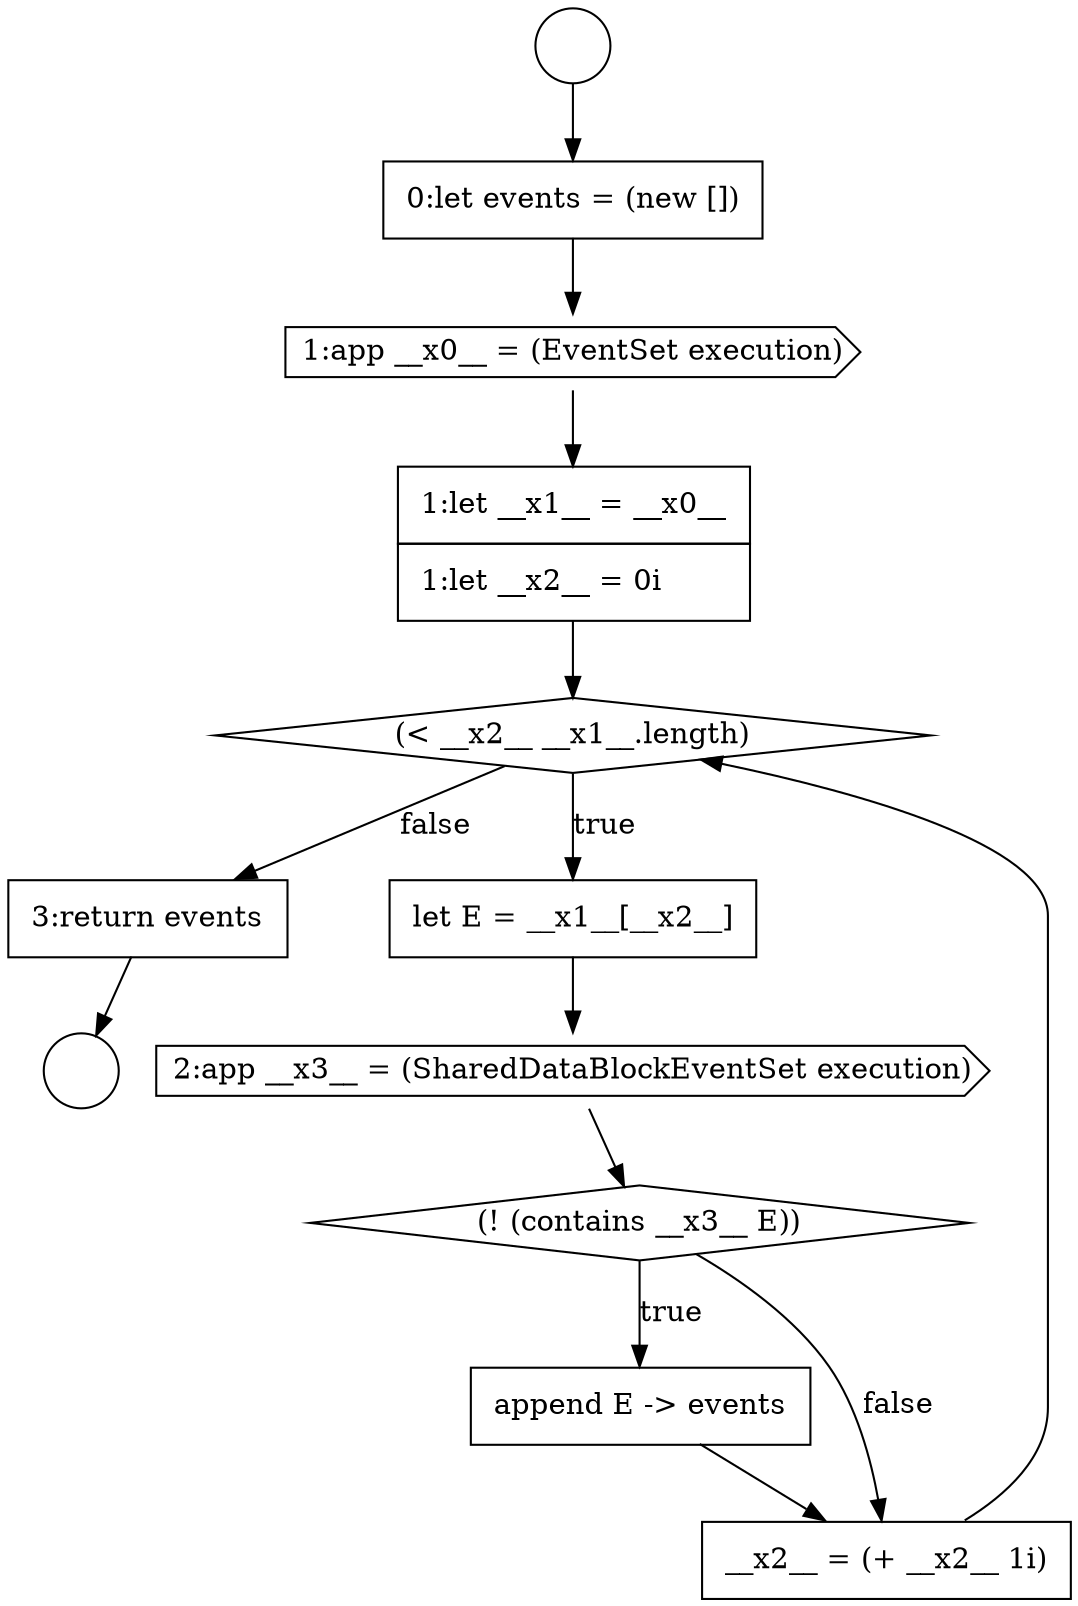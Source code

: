 digraph {
  node18033 [shape=diamond, label=<<font color="black">(&lt; __x2__ __x1__.length)</font>> color="black" fillcolor="white" style=filled]
  node18030 [shape=none, margin=0, label=<<font color="black">
    <table border="0" cellborder="1" cellspacing="0" cellpadding="10">
      <tr><td align="left">0:let events = (new [])</td></tr>
    </table>
  </font>> color="black" fillcolor="white" style=filled]
  node18037 [shape=none, margin=0, label=<<font color="black">
    <table border="0" cellborder="1" cellspacing="0" cellpadding="10">
      <tr><td align="left">append E -&gt; events</td></tr>
    </table>
  </font>> color="black" fillcolor="white" style=filled]
  node18031 [shape=cds, label=<<font color="black">1:app __x0__ = (EventSet execution)</font>> color="black" fillcolor="white" style=filled]
  node18036 [shape=diamond, label=<<font color="black">(! (contains __x3__ E))</font>> color="black" fillcolor="white" style=filled]
  node18039 [shape=none, margin=0, label=<<font color="black">
    <table border="0" cellborder="1" cellspacing="0" cellpadding="10">
      <tr><td align="left">3:return events</td></tr>
    </table>
  </font>> color="black" fillcolor="white" style=filled]
  node18038 [shape=none, margin=0, label=<<font color="black">
    <table border="0" cellborder="1" cellspacing="0" cellpadding="10">
      <tr><td align="left">__x2__ = (+ __x2__ 1i)</td></tr>
    </table>
  </font>> color="black" fillcolor="white" style=filled]
  node18035 [shape=cds, label=<<font color="black">2:app __x3__ = (SharedDataBlockEventSet execution)</font>> color="black" fillcolor="white" style=filled]
  node18028 [shape=circle label=" " color="black" fillcolor="white" style=filled]
  node18032 [shape=none, margin=0, label=<<font color="black">
    <table border="0" cellborder="1" cellspacing="0" cellpadding="10">
      <tr><td align="left">1:let __x1__ = __x0__</td></tr>
      <tr><td align="left">1:let __x2__ = 0i</td></tr>
    </table>
  </font>> color="black" fillcolor="white" style=filled]
  node18034 [shape=none, margin=0, label=<<font color="black">
    <table border="0" cellborder="1" cellspacing="0" cellpadding="10">
      <tr><td align="left">let E = __x1__[__x2__]</td></tr>
    </table>
  </font>> color="black" fillcolor="white" style=filled]
  node18029 [shape=circle label=" " color="black" fillcolor="white" style=filled]
  node18035 -> node18036 [ color="black"]
  node18037 -> node18038 [ color="black"]
  node18031 -> node18032 [ color="black"]
  node18033 -> node18034 [label=<<font color="black">true</font>> color="black"]
  node18033 -> node18039 [label=<<font color="black">false</font>> color="black"]
  node18028 -> node18030 [ color="black"]
  node18030 -> node18031 [ color="black"]
  node18036 -> node18037 [label=<<font color="black">true</font>> color="black"]
  node18036 -> node18038 [label=<<font color="black">false</font>> color="black"]
  node18032 -> node18033 [ color="black"]
  node18034 -> node18035 [ color="black"]
  node18038 -> node18033 [ color="black"]
  node18039 -> node18029 [ color="black"]
}
